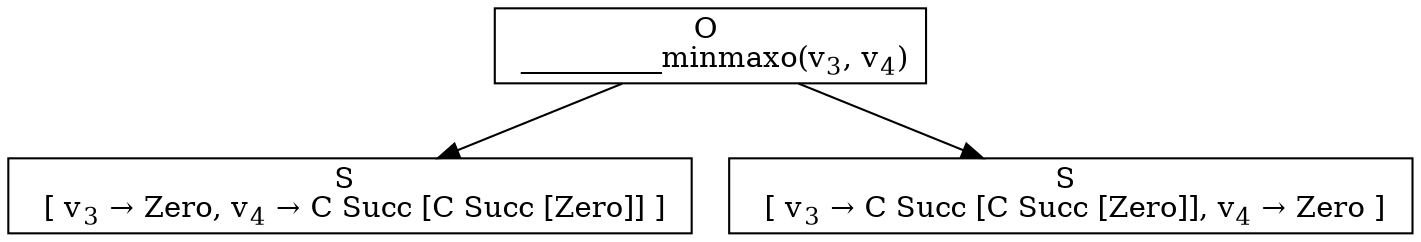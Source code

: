digraph {
    graph [rankdir=TB
          ,bgcolor=transparent];
    node [shape=box
         ,fillcolor=white
         ,style=filled];
    0 [label=<O <BR/> __________minmaxo(v<SUB>3</SUB>, v<SUB>4</SUB>)>];
    1 [label=<S <BR/>  [ v<SUB>3</SUB> &rarr; Zero, v<SUB>4</SUB> &rarr; C Succ [C Succ [Zero]] ] >];
    2 [label=<S <BR/>  [ v<SUB>3</SUB> &rarr; C Succ [C Succ [Zero]], v<SUB>4</SUB> &rarr; Zero ] >];
    0 -> 1 [label=""];
    0 -> 2 [label=""];
}